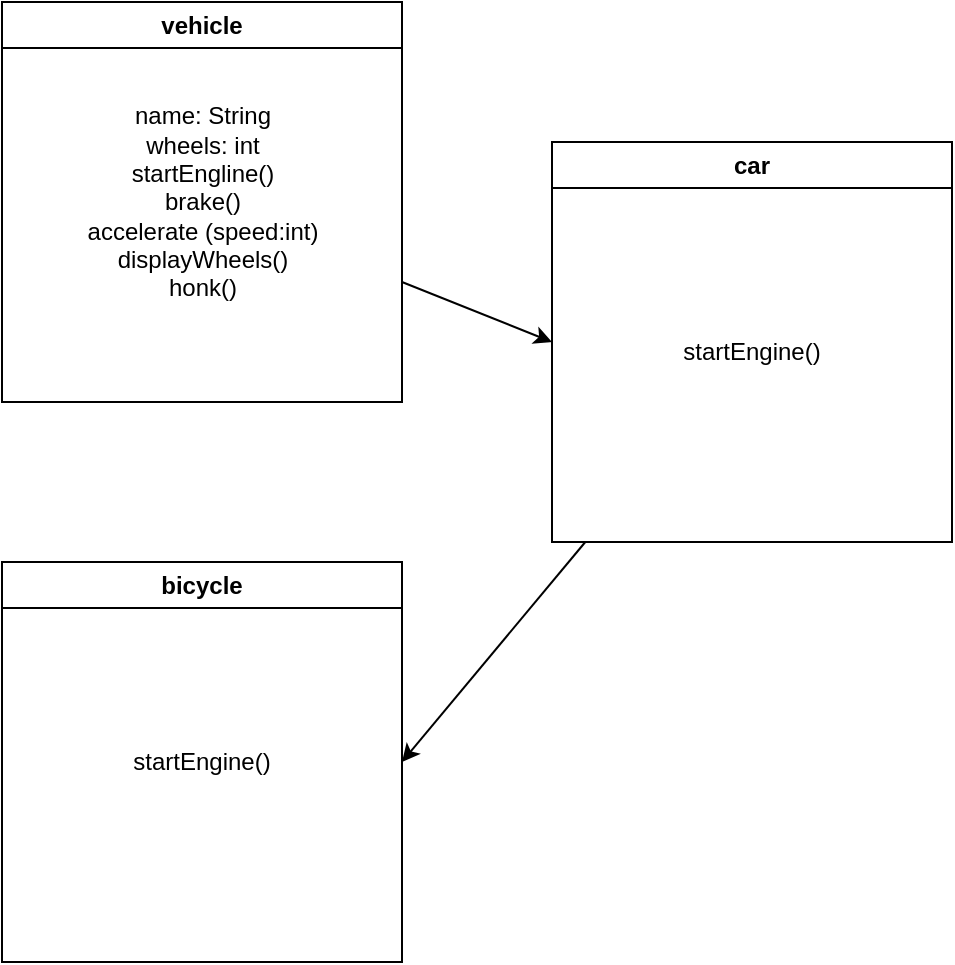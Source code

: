 <mxfile>
    <diagram id="0bX-AkwL5Hsptwnnp6tj" name="Page-1">
        <mxGraphModel dx="770" dy="470" grid="1" gridSize="10" guides="1" tooltips="1" connect="1" arrows="1" fold="1" page="1" pageScale="1" pageWidth="850" pageHeight="1100" math="0" shadow="0">
            <root>
                <mxCell id="0"/>
                <mxCell id="1" parent="0"/>
                <mxCell id="6" style="edgeStyle=none;html=1;entryX=0;entryY=0.5;entryDx=0;entryDy=0;" edge="1" parent="1" source="2" target="5">
                    <mxGeometry relative="1" as="geometry"/>
                </mxCell>
                <mxCell id="2" value="vehicle" style="swimlane;whiteSpace=wrap;html=1;" vertex="1" parent="1">
                    <mxGeometry x="150" y="50" width="200" height="200" as="geometry"/>
                </mxCell>
                <mxCell id="3" value="name: String&lt;br&gt;wheels: int&lt;br&gt;startEngline()&lt;br&gt;brake()&lt;br&gt;accelerate (speed:int)&lt;br&gt;displayWheels()&lt;br&gt;honk()" style="text;html=1;align=center;verticalAlign=middle;resizable=0;points=[];autosize=1;strokeColor=none;fillColor=none;" vertex="1" parent="2">
                    <mxGeometry x="30" y="45" width="140" height="110" as="geometry"/>
                </mxCell>
                <mxCell id="9" style="edgeStyle=none;html=1;entryX=1;entryY=0.5;entryDx=0;entryDy=0;" edge="1" parent="1" source="5" target="8">
                    <mxGeometry relative="1" as="geometry"/>
                </mxCell>
                <mxCell id="5" value="car" style="swimlane;whiteSpace=wrap;html=1;" vertex="1" parent="1">
                    <mxGeometry x="425" y="120" width="200" height="200" as="geometry"/>
                </mxCell>
                <mxCell id="7" value="startEngine()" style="text;html=1;strokeColor=none;fillColor=none;align=center;verticalAlign=middle;whiteSpace=wrap;rounded=0;" vertex="1" parent="5">
                    <mxGeometry x="70" y="90" width="60" height="30" as="geometry"/>
                </mxCell>
                <mxCell id="8" value="bicycle" style="swimlane;whiteSpace=wrap;html=1;" vertex="1" parent="1">
                    <mxGeometry x="150" y="330" width="200" height="200" as="geometry"/>
                </mxCell>
                <mxCell id="10" value="startEngine()" style="text;html=1;strokeColor=none;fillColor=none;align=center;verticalAlign=middle;whiteSpace=wrap;rounded=0;" vertex="1" parent="8">
                    <mxGeometry x="70" y="85" width="60" height="30" as="geometry"/>
                </mxCell>
            </root>
        </mxGraphModel>
    </diagram>
</mxfile>